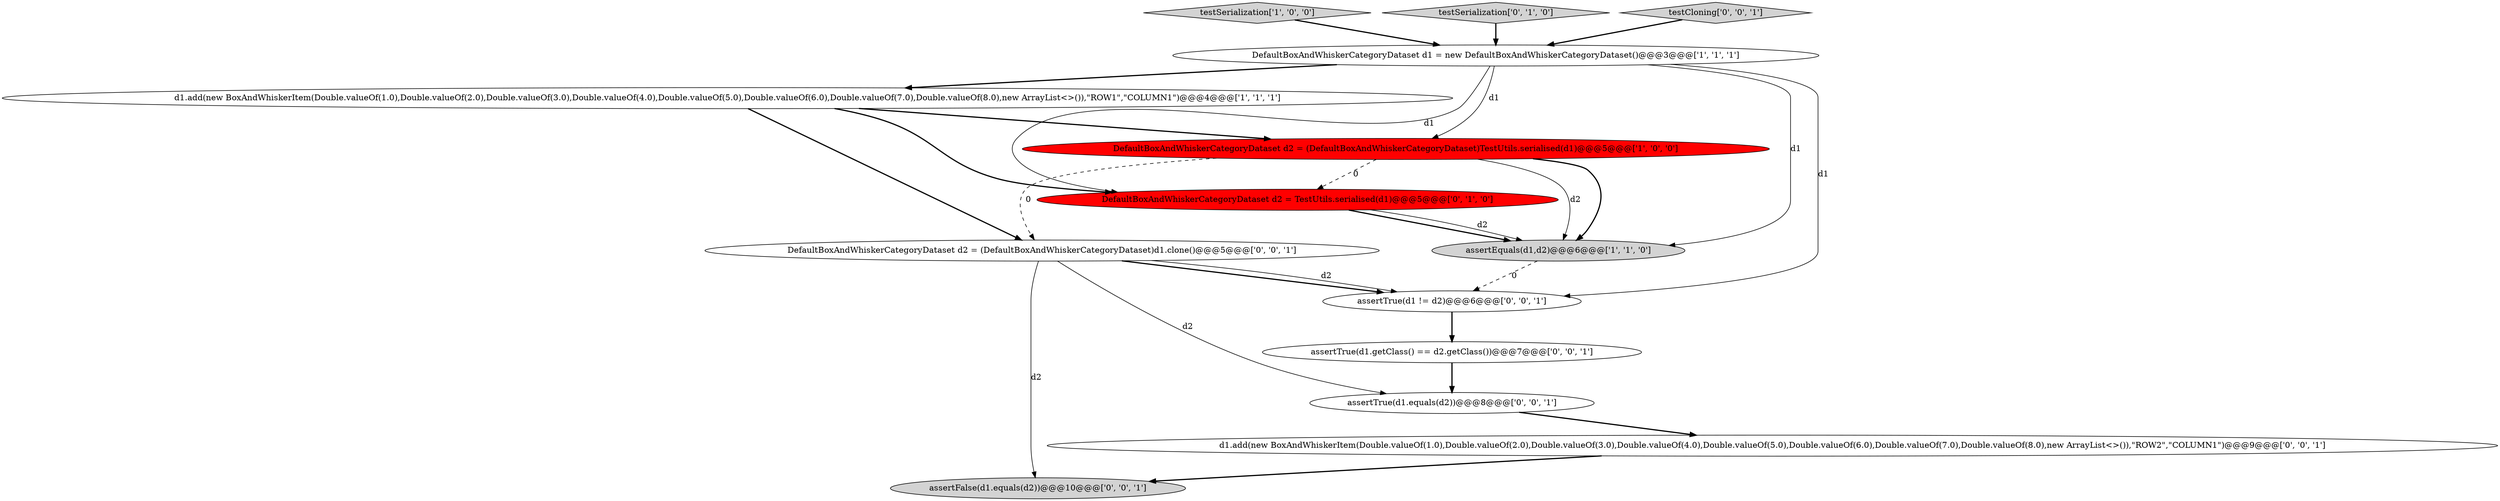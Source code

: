 digraph {
3 [style = filled, label = "testSerialization['1', '0', '0']", fillcolor = lightgray, shape = diamond image = "AAA0AAABBB1BBB"];
7 [style = filled, label = "DefaultBoxAndWhiskerCategoryDataset d2 = (DefaultBoxAndWhiskerCategoryDataset)d1.clone()@@@5@@@['0', '0', '1']", fillcolor = white, shape = ellipse image = "AAA0AAABBB3BBB"];
1 [style = filled, label = "DefaultBoxAndWhiskerCategoryDataset d1 = new DefaultBoxAndWhiskerCategoryDataset()@@@3@@@['1', '1', '1']", fillcolor = white, shape = ellipse image = "AAA0AAABBB1BBB"];
12 [style = filled, label = "assertTrue(d1.equals(d2))@@@8@@@['0', '0', '1']", fillcolor = white, shape = ellipse image = "AAA0AAABBB3BBB"];
13 [style = filled, label = "assertFalse(d1.equals(d2))@@@10@@@['0', '0', '1']", fillcolor = lightgray, shape = ellipse image = "AAA0AAABBB3BBB"];
0 [style = filled, label = "d1.add(new BoxAndWhiskerItem(Double.valueOf(1.0),Double.valueOf(2.0),Double.valueOf(3.0),Double.valueOf(4.0),Double.valueOf(5.0),Double.valueOf(6.0),Double.valueOf(7.0),Double.valueOf(8.0),new ArrayList<>()),\"ROW1\",\"COLUMN1\")@@@4@@@['1', '1', '1']", fillcolor = white, shape = ellipse image = "AAA0AAABBB1BBB"];
8 [style = filled, label = "assertTrue(d1.getClass() == d2.getClass())@@@7@@@['0', '0', '1']", fillcolor = white, shape = ellipse image = "AAA0AAABBB3BBB"];
9 [style = filled, label = "assertTrue(d1 != d2)@@@6@@@['0', '0', '1']", fillcolor = white, shape = ellipse image = "AAA0AAABBB3BBB"];
6 [style = filled, label = "testSerialization['0', '1', '0']", fillcolor = lightgray, shape = diamond image = "AAA0AAABBB2BBB"];
2 [style = filled, label = "assertEquals(d1,d2)@@@6@@@['1', '1', '0']", fillcolor = lightgray, shape = ellipse image = "AAA0AAABBB1BBB"];
5 [style = filled, label = "DefaultBoxAndWhiskerCategoryDataset d2 = TestUtils.serialised(d1)@@@5@@@['0', '1', '0']", fillcolor = red, shape = ellipse image = "AAA1AAABBB2BBB"];
11 [style = filled, label = "testCloning['0', '0', '1']", fillcolor = lightgray, shape = diamond image = "AAA0AAABBB3BBB"];
4 [style = filled, label = "DefaultBoxAndWhiskerCategoryDataset d2 = (DefaultBoxAndWhiskerCategoryDataset)TestUtils.serialised(d1)@@@5@@@['1', '0', '0']", fillcolor = red, shape = ellipse image = "AAA1AAABBB1BBB"];
10 [style = filled, label = "d1.add(new BoxAndWhiskerItem(Double.valueOf(1.0),Double.valueOf(2.0),Double.valueOf(3.0),Double.valueOf(4.0),Double.valueOf(5.0),Double.valueOf(6.0),Double.valueOf(7.0),Double.valueOf(8.0),new ArrayList<>()),\"ROW2\",\"COLUMN1\")@@@9@@@['0', '0', '1']", fillcolor = white, shape = ellipse image = "AAA0AAABBB3BBB"];
3->1 [style = bold, label=""];
11->1 [style = bold, label=""];
1->0 [style = bold, label=""];
4->2 [style = bold, label=""];
9->8 [style = bold, label=""];
7->13 [style = solid, label="d2"];
4->2 [style = solid, label="d2"];
0->7 [style = bold, label=""];
7->9 [style = bold, label=""];
6->1 [style = bold, label=""];
7->12 [style = solid, label="d2"];
5->2 [style = bold, label=""];
12->10 [style = bold, label=""];
1->2 [style = solid, label="d1"];
10->13 [style = bold, label=""];
0->4 [style = bold, label=""];
4->7 [style = dashed, label="0"];
1->4 [style = solid, label="d1"];
2->9 [style = dashed, label="0"];
7->9 [style = solid, label="d2"];
4->5 [style = dashed, label="0"];
5->2 [style = solid, label="d2"];
1->5 [style = solid, label="d1"];
1->9 [style = solid, label="d1"];
8->12 [style = bold, label=""];
0->5 [style = bold, label=""];
}
